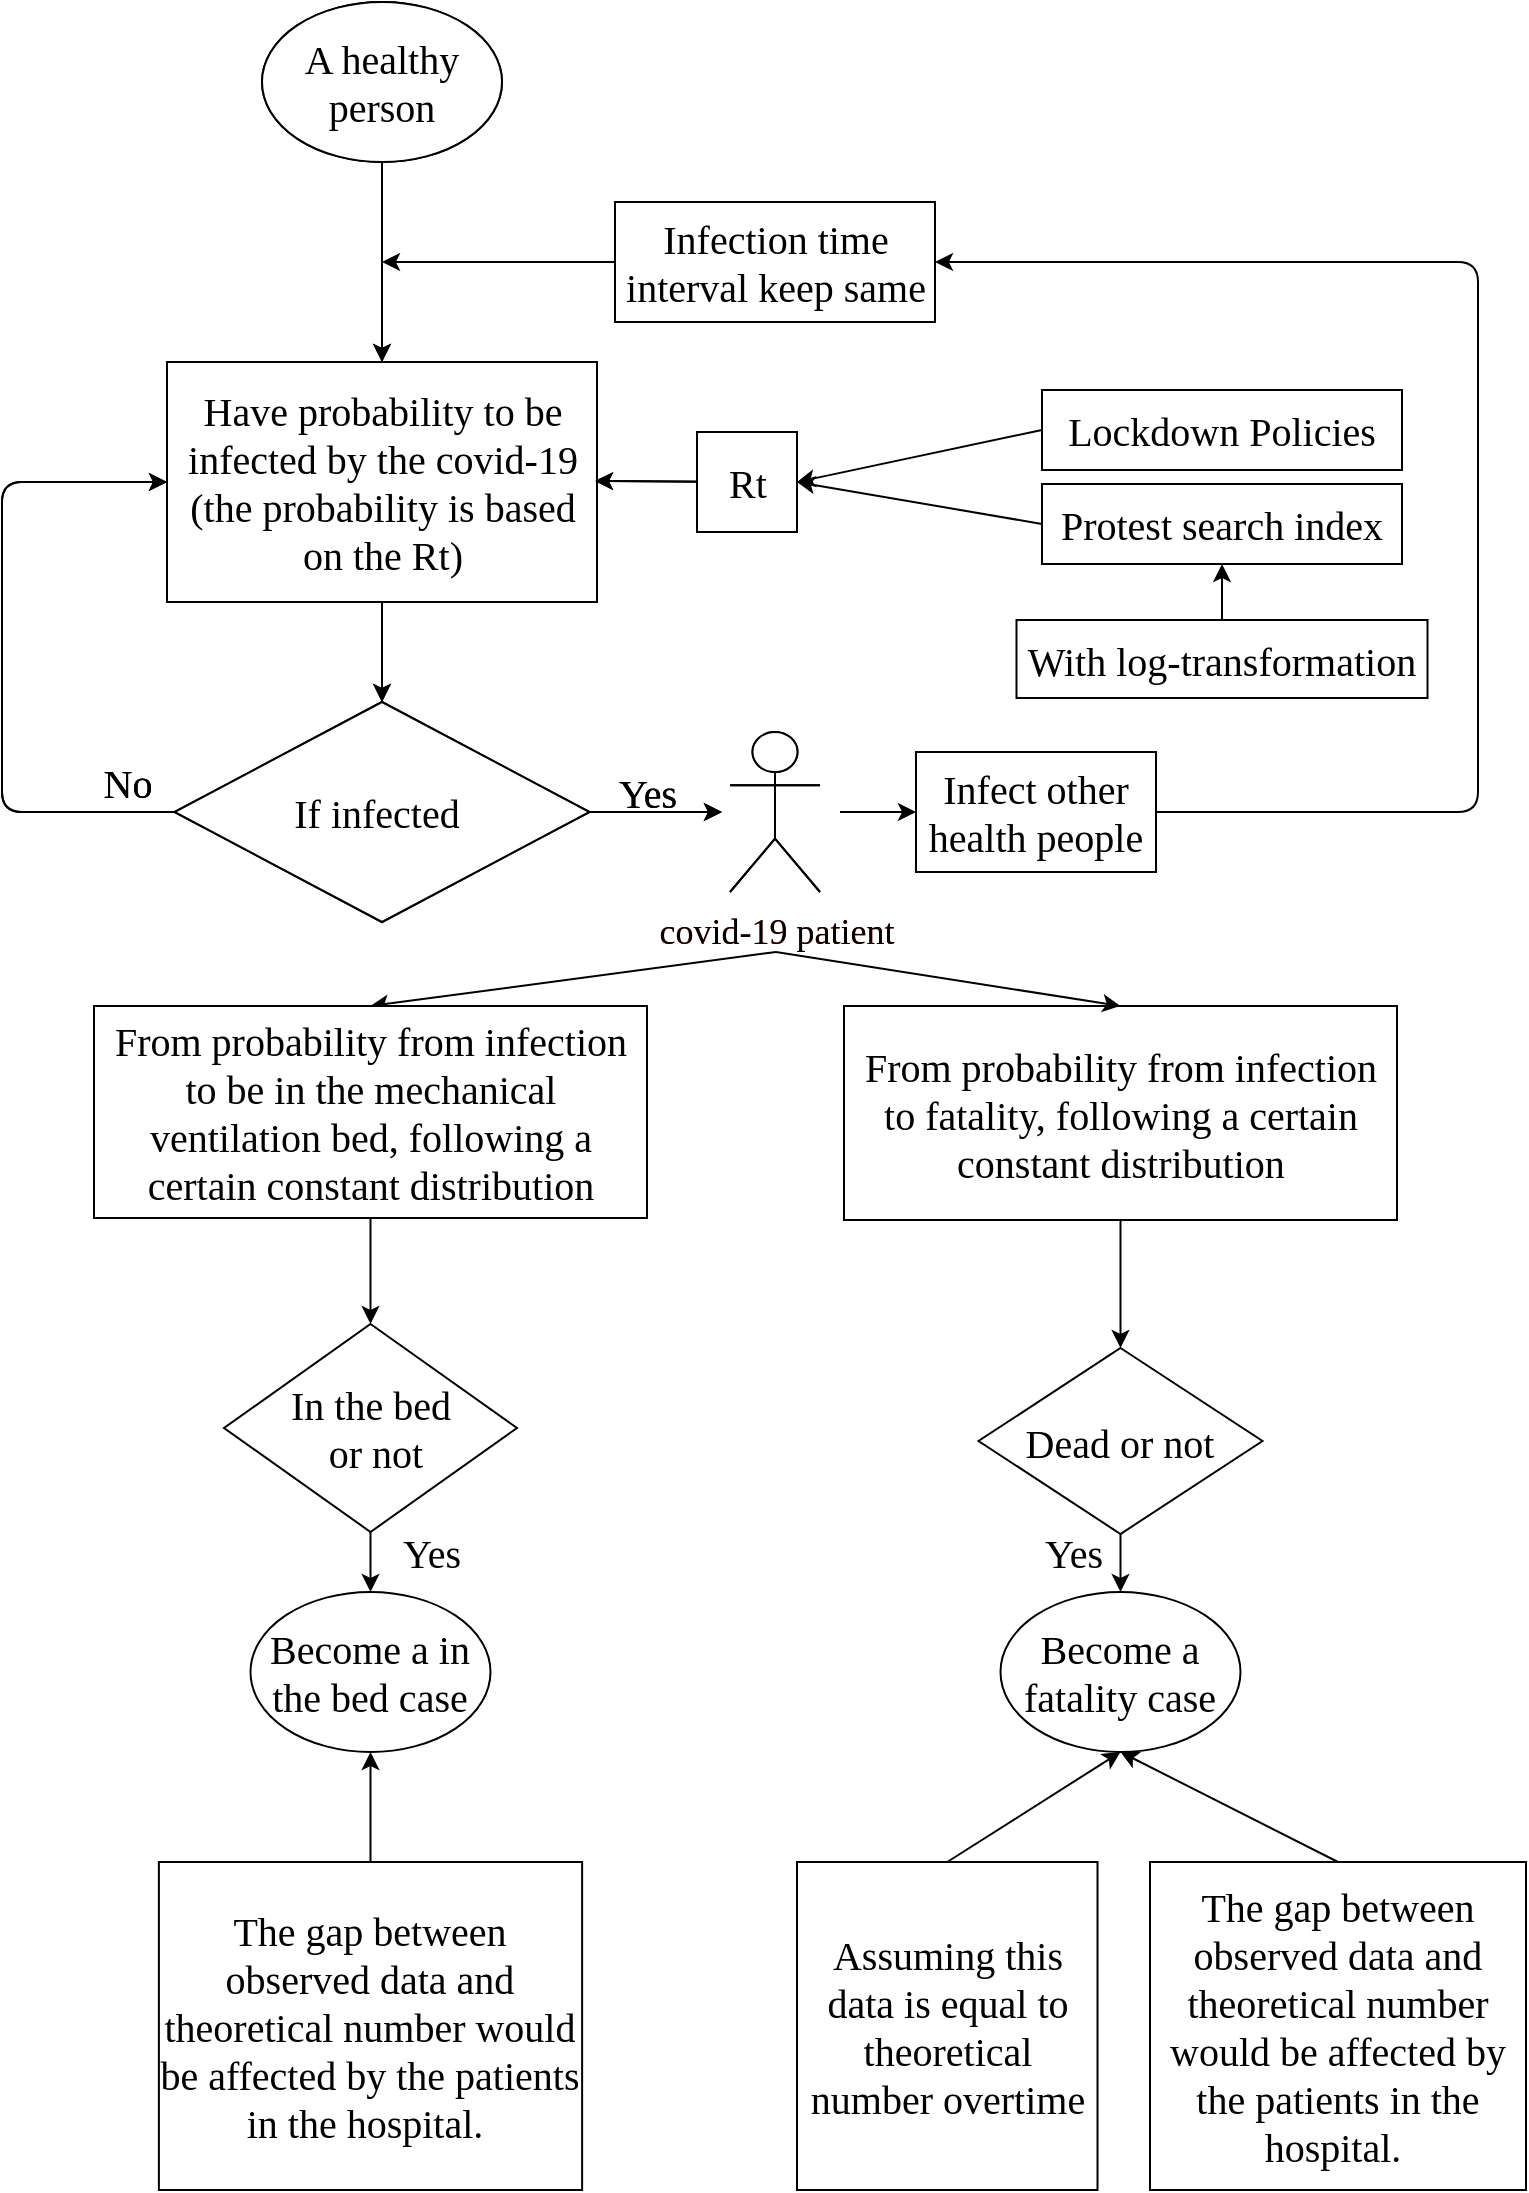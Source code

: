 <mxfile version="15.1.2" type="device"><diagram id="WK8WkHs2itecB8h_WmEK" name="Page-1"><mxGraphModel dx="1052" dy="624" grid="0" gridSize="10" guides="1" tooltips="1" connect="1" arrows="1" fold="1" page="1" pageScale="1" pageWidth="827" pageHeight="1169" math="0" shadow="0"><root><mxCell id="0"/><mxCell id="1" parent="0"/><mxCell id="1nM68o8UL4pwSs0PwC-a-1" value="&lt;font style=&quot;font-size: 20px&quot;&gt;A healthy person&lt;/font&gt;" style="ellipse;whiteSpace=wrap;html=1;fontFamily=Times New Roman;" parent="1" vertex="1"><mxGeometry x="180" y="30" width="120" height="80" as="geometry"/></mxCell><mxCell id="1nM68o8UL4pwSs0PwC-a-2" value="" style="endArrow=classic;html=1;fontFamily=Times New Roman;exitX=0.5;exitY=1;exitDx=0;exitDy=0;" parent="1" source="1nM68o8UL4pwSs0PwC-a-1" edge="1"><mxGeometry width="50" height="50" relative="1" as="geometry"><mxPoint x="215" y="200" as="sourcePoint"/><mxPoint x="240" y="210" as="targetPoint"/></mxGeometry></mxCell><mxCell id="1nM68o8UL4pwSs0PwC-a-4" value="Have probability to be infected by the covid-19&lt;br style=&quot;font-size: 20px&quot;&gt;(the probability is based on the Rt)" style="rounded=0;whiteSpace=wrap;html=1;fontFamily=Times New Roman;fontSize=20;" parent="1" vertex="1"><mxGeometry x="132.5" y="210" width="215" height="120" as="geometry"/></mxCell><mxCell id="1nM68o8UL4pwSs0PwC-a-5" value="" style="endArrow=classic;html=1;fontFamily=Times New Roman;fontSize=20;" parent="1" edge="1"><mxGeometry width="50" height="50" relative="1" as="geometry"><mxPoint x="420" y="270" as="sourcePoint"/><mxPoint x="346.5" y="269.5" as="targetPoint"/></mxGeometry></mxCell><mxCell id="1nM68o8UL4pwSs0PwC-a-14" value="&lt;font color=&quot;#000000&quot;&gt;If infected&lt;/font&gt;&amp;nbsp;" style="rhombus;whiteSpace=wrap;html=1;fontFamily=Times New Roman;fontSize=20;fontColor=#FF3333;" parent="1" vertex="1"><mxGeometry x="136.25" y="380" width="207.5" height="110" as="geometry"/></mxCell><mxCell id="1nM68o8UL4pwSs0PwC-a-15" value="" style="endArrow=classic;html=1;fontFamily=Times New Roman;fontSize=20;fontColor=#FF3333;exitX=0.5;exitY=1;exitDx=0;exitDy=0;entryX=0.5;entryY=0;entryDx=0;entryDy=0;" parent="1" source="1nM68o8UL4pwSs0PwC-a-4" target="1nM68o8UL4pwSs0PwC-a-14" edge="1"><mxGeometry width="50" height="50" relative="1" as="geometry"><mxPoint x="390" y="370" as="sourcePoint"/><mxPoint x="440" y="320" as="targetPoint"/></mxGeometry></mxCell><mxCell id="1nM68o8UL4pwSs0PwC-a-16" value="" style="endArrow=none;html=1;fontFamily=Times New Roman;fontSize=20;fontColor=#FF3333;entryX=0;entryY=0.5;entryDx=0;entryDy=0;exitX=0;exitY=0.5;exitDx=0;exitDy=0;" parent="1" source="1nM68o8UL4pwSs0PwC-a-4" target="1nM68o8UL4pwSs0PwC-a-14" edge="1"><mxGeometry width="50" height="50" relative="1" as="geometry"><mxPoint x="80" y="250" as="sourcePoint"/><mxPoint x="80" y="420" as="targetPoint"/><Array as="points"><mxPoint x="50" y="270"/><mxPoint x="50" y="435"/></Array></mxGeometry></mxCell><mxCell id="1nM68o8UL4pwSs0PwC-a-18" value="" style="endArrow=classic;html=1;fontFamily=Times New Roman;fontSize=20;fontColor=#FF3333;" parent="1" edge="1"><mxGeometry width="50" height="50" relative="1" as="geometry"><mxPoint x="70" y="270" as="sourcePoint"/><mxPoint x="132.5" y="270" as="targetPoint"/></mxGeometry></mxCell><mxCell id="1nM68o8UL4pwSs0PwC-a-19" value="&lt;font color=&quot;#000000&quot;&gt;No&lt;/font&gt;" style="text;html=1;strokeColor=none;fillColor=none;align=center;verticalAlign=middle;whiteSpace=wrap;rounded=0;fontFamily=Times New Roman;fontSize=20;fontColor=#FF3333;" parent="1" vertex="1"><mxGeometry x="92.5" y="410" width="40" height="20" as="geometry"/></mxCell><mxCell id="1nM68o8UL4pwSs0PwC-a-21" value="" style="endArrow=classic;html=1;fontFamily=Times New Roman;fontSize=20;fontColor=#FF3333;exitX=1;exitY=0.5;exitDx=0;exitDy=0;" parent="1" source="1nM68o8UL4pwSs0PwC-a-14" edge="1"><mxGeometry width="50" height="50" relative="1" as="geometry"><mxPoint x="390" y="490" as="sourcePoint"/><mxPoint x="410" y="435" as="targetPoint"/></mxGeometry></mxCell><mxCell id="1nM68o8UL4pwSs0PwC-a-22" value="&lt;font color=&quot;#000000&quot;&gt;Yes&lt;/font&gt;" style="text;html=1;strokeColor=none;fillColor=none;align=center;verticalAlign=middle;whiteSpace=wrap;rounded=0;fontFamily=Times New Roman;fontSize=20;fontColor=#FF3333;" parent="1" vertex="1"><mxGeometry x="347.5" y="410" width="50" height="30" as="geometry"/></mxCell><mxCell id="1nM68o8UL4pwSs0PwC-a-23" value="&lt;font style=&quot;font-size: 18px&quot;&gt;covid-19 patient&lt;/font&gt;" style="shape=umlActor;verticalLabelPosition=bottom;verticalAlign=top;html=1;outlineConnect=0;fontFamily=Times New Roman;fontSize=20;fontColor=#FF3333;" parent="1" vertex="1"><mxGeometry x="414" y="395" width="45" height="80" as="geometry"/></mxCell><mxCell id="1nM68o8UL4pwSs0PwC-a-25" value="&lt;font color=&quot;#000000&quot;&gt;Infect other health people&lt;/font&gt;" style="rounded=0;whiteSpace=wrap;html=1;fontFamily=Times New Roman;fontSize=20;fontColor=#FF3333;" parent="1" vertex="1"><mxGeometry x="507" y="405" width="120" height="60" as="geometry"/></mxCell><mxCell id="1nM68o8UL4pwSs0PwC-a-62" value="&lt;font style=&quot;font-size: 20px&quot;&gt;A healthy person&lt;/font&gt;" style="ellipse;whiteSpace=wrap;html=1;fontFamily=Times New Roman;" parent="1" vertex="1"><mxGeometry x="180" y="30" width="120" height="80" as="geometry"/></mxCell><mxCell id="1nM68o8UL4pwSs0PwC-a-63" value="" style="endArrow=classic;html=1;fontFamily=Times New Roman;exitX=0.5;exitY=1;exitDx=0;exitDy=0;" parent="1" source="1nM68o8UL4pwSs0PwC-a-62" edge="1"><mxGeometry width="50" height="50" relative="1" as="geometry"><mxPoint x="215" y="200" as="sourcePoint"/><mxPoint x="240" y="210" as="targetPoint"/></mxGeometry></mxCell><mxCell id="1nM68o8UL4pwSs0PwC-a-64" value="Have probability to be infected by the covid-19&lt;br style=&quot;font-size: 20px&quot;&gt;(the probability is based on the Rt)" style="rounded=0;whiteSpace=wrap;html=1;fontFamily=Times New Roman;fontSize=20;" parent="1" vertex="1"><mxGeometry x="132.5" y="210" width="215" height="120" as="geometry"/></mxCell><mxCell id="1nM68o8UL4pwSs0PwC-a-65" value="" style="endArrow=classic;html=1;fontFamily=Times New Roman;fontSize=20;" parent="1" edge="1"><mxGeometry width="50" height="50" relative="1" as="geometry"><mxPoint x="420" y="270" as="sourcePoint"/><mxPoint x="346.5" y="269.5" as="targetPoint"/></mxGeometry></mxCell><mxCell id="1nM68o8UL4pwSs0PwC-a-66" value="Rt" style="rounded=0;whiteSpace=wrap;html=1;fontFamily=Times New Roman;fontSize=20;" parent="1" vertex="1"><mxGeometry x="397.5" y="245" width="50" height="50" as="geometry"/></mxCell><mxCell id="1nM68o8UL4pwSs0PwC-a-67" value="" style="endArrow=classic;html=1;fontFamily=Times New Roman;fontSize=20;exitX=0;exitY=0.5;exitDx=0;exitDy=0;entryX=1;entryY=0.5;entryDx=0;entryDy=0;" parent="1" source="1nM68o8UL4pwSs0PwC-a-68" target="1nM68o8UL4pwSs0PwC-a-66" edge="1"><mxGeometry width="50" height="50" relative="1" as="geometry"><mxPoint x="520" y="270" as="sourcePoint"/><mxPoint x="470" y="270" as="targetPoint"/></mxGeometry></mxCell><mxCell id="1nM68o8UL4pwSs0PwC-a-68" value="Lockdown Policies" style="rounded=0;whiteSpace=wrap;html=1;fontFamily=Times New Roman;fontSize=20;" parent="1" vertex="1"><mxGeometry x="570" y="224" width="180" height="40" as="geometry"/></mxCell><mxCell id="1nM68o8UL4pwSs0PwC-a-73" value="&lt;font color=&quot;#000000&quot;&gt;If infected&lt;/font&gt;&amp;nbsp;" style="rhombus;whiteSpace=wrap;html=1;fontFamily=Times New Roman;fontSize=20;fontColor=#FF3333;" parent="1" vertex="1"><mxGeometry x="136.25" y="380" width="207.5" height="110" as="geometry"/></mxCell><mxCell id="1nM68o8UL4pwSs0PwC-a-74" value="" style="endArrow=classic;html=1;fontFamily=Times New Roman;fontSize=20;fontColor=#FF3333;exitX=0.5;exitY=1;exitDx=0;exitDy=0;entryX=0.5;entryY=0;entryDx=0;entryDy=0;" parent="1" source="1nM68o8UL4pwSs0PwC-a-64" target="1nM68o8UL4pwSs0PwC-a-73" edge="1"><mxGeometry width="50" height="50" relative="1" as="geometry"><mxPoint x="390" y="370" as="sourcePoint"/><mxPoint x="440" y="320" as="targetPoint"/></mxGeometry></mxCell><mxCell id="1nM68o8UL4pwSs0PwC-a-75" value="" style="endArrow=none;html=1;fontFamily=Times New Roman;fontSize=20;fontColor=#FF3333;entryX=0;entryY=0.5;entryDx=0;entryDy=0;exitX=0;exitY=0.5;exitDx=0;exitDy=0;" parent="1" source="1nM68o8UL4pwSs0PwC-a-64" target="1nM68o8UL4pwSs0PwC-a-73" edge="1"><mxGeometry width="50" height="50" relative="1" as="geometry"><mxPoint x="80" y="250" as="sourcePoint"/><mxPoint x="80" y="420" as="targetPoint"/><Array as="points"><mxPoint x="50" y="270"/><mxPoint x="50" y="435"/></Array></mxGeometry></mxCell><mxCell id="1nM68o8UL4pwSs0PwC-a-76" value="" style="endArrow=classic;html=1;fontFamily=Times New Roman;fontSize=20;fontColor=#FF3333;" parent="1" edge="1"><mxGeometry width="50" height="50" relative="1" as="geometry"><mxPoint x="70" y="270" as="sourcePoint"/><mxPoint x="132.5" y="270" as="targetPoint"/></mxGeometry></mxCell><mxCell id="1nM68o8UL4pwSs0PwC-a-77" value="&lt;font color=&quot;#000000&quot;&gt;No&lt;/font&gt;" style="text;html=1;strokeColor=none;fillColor=none;align=center;verticalAlign=middle;whiteSpace=wrap;rounded=0;fontFamily=Times New Roman;fontSize=20;fontColor=#FF3333;" parent="1" vertex="1"><mxGeometry x="92.5" y="410" width="40" height="20" as="geometry"/></mxCell><mxCell id="1nM68o8UL4pwSs0PwC-a-78" value="" style="endArrow=classic;html=1;fontFamily=Times New Roman;fontSize=20;fontColor=#FF3333;exitX=1;exitY=0.5;exitDx=0;exitDy=0;" parent="1" source="1nM68o8UL4pwSs0PwC-a-73" edge="1"><mxGeometry width="50" height="50" relative="1" as="geometry"><mxPoint x="390" y="490" as="sourcePoint"/><mxPoint x="410" y="435" as="targetPoint"/></mxGeometry></mxCell><mxCell id="1nM68o8UL4pwSs0PwC-a-79" value="&lt;font color=&quot;#000000&quot;&gt;Yes&lt;/font&gt;" style="text;html=1;strokeColor=none;fillColor=none;align=center;verticalAlign=middle;whiteSpace=wrap;rounded=0;fontFamily=Times New Roman;fontSize=20;fontColor=#FF3333;" parent="1" vertex="1"><mxGeometry x="347.5" y="410" width="50" height="30" as="geometry"/></mxCell><mxCell id="1nM68o8UL4pwSs0PwC-a-80" value="&lt;font style=&quot;font-size: 18px&quot; color=&quot;#000000&quot;&gt;covid-19 patient&lt;/font&gt;" style="shape=umlActor;verticalLabelPosition=bottom;verticalAlign=top;html=1;outlineConnect=0;fontFamily=Times New Roman;fontSize=20;fontColor=#FF3333;" parent="1" vertex="1"><mxGeometry x="414" y="395" width="45" height="80" as="geometry"/></mxCell><mxCell id="1nM68o8UL4pwSs0PwC-a-81" value="" style="endArrow=classic;html=1;fontFamily=Times New Roman;fontSize=20;fontColor=#FF3333;entryX=0;entryY=0.5;entryDx=0;entryDy=0;" parent="1" target="1nM68o8UL4pwSs0PwC-a-25" edge="1"><mxGeometry width="50" height="50" relative="1" as="geometry"><mxPoint x="469" y="435" as="sourcePoint"/><mxPoint x="560" y="434.5" as="targetPoint"/></mxGeometry></mxCell><mxCell id="1nM68o8UL4pwSs0PwC-a-84" value="" style="endArrow=classic;html=1;fontFamily=Times New Roman;fontSize=20;fontColor=#FF3333;exitX=0;exitY=0.5;exitDx=0;exitDy=0;" parent="1" source="1nM68o8UL4pwSs0PwC-a-85" edge="1"><mxGeometry width="50" height="50" relative="1" as="geometry"><mxPoint x="300" y="170" as="sourcePoint"/><mxPoint x="240" y="160" as="targetPoint"/></mxGeometry></mxCell><mxCell id="1nM68o8UL4pwSs0PwC-a-85" value="&lt;font color=&quot;#000000&quot;&gt;Infection time interval keep same&lt;/font&gt;" style="rounded=0;whiteSpace=wrap;html=1;fontFamily=Times New Roman;fontSize=20;fontColor=#FF3333;" parent="1" vertex="1"><mxGeometry x="356.5" y="130" width="160" height="60" as="geometry"/></mxCell><mxCell id="1nM68o8UL4pwSs0PwC-a-87" value="" style="endArrow=classic;html=1;fontFamily=Times New Roman;fontSize=20;fontColor=#FF3333;entryX=0.5;entryY=0;entryDx=0;entryDy=0;" parent="1" target="1nM68o8UL4pwSs0PwC-a-88" edge="1"><mxGeometry width="50" height="50" relative="1" as="geometry"><mxPoint x="437" y="505" as="sourcePoint"/><mxPoint x="436" y="560" as="targetPoint"/></mxGeometry></mxCell><mxCell id="1nM68o8UL4pwSs0PwC-a-88" value="&lt;font color=&quot;#000000&quot;&gt;From probability from infection to be in the mechanical ventilation bed, following a certain &lt;/font&gt;&lt;font color=&quot;#000000&quot;&gt;constant&lt;/font&gt;&lt;font color=&quot;#000000&quot;&gt;&amp;nbsp;distribution&lt;/font&gt;" style="rounded=0;whiteSpace=wrap;html=1;fontFamily=Times New Roman;fontSize=20;fontColor=#FF3333;" parent="1" vertex="1"><mxGeometry x="96" y="532" width="276.5" height="106" as="geometry"/></mxCell><mxCell id="1nM68o8UL4pwSs0PwC-a-89" value="" style="endArrow=classic;html=1;fontFamily=Times New Roman;fontSize=20;fontColor=#FF3333;exitX=0.5;exitY=1;exitDx=0;exitDy=0;entryX=0.5;entryY=0;entryDx=0;entryDy=0;" parent="1" source="1nM68o8UL4pwSs0PwC-a-88" target="1nM68o8UL4pwSs0PwC-a-90" edge="1"><mxGeometry width="50" height="50" relative="1" as="geometry"><mxPoint x="350" y="750" as="sourcePoint"/><mxPoint x="437" y="700" as="targetPoint"/></mxGeometry></mxCell><mxCell id="1nM68o8UL4pwSs0PwC-a-90" value="&lt;font color=&quot;#000000&quot;&gt;In the bed&lt;br&gt;&amp;nbsp;or not&lt;/font&gt;" style="rhombus;whiteSpace=wrap;html=1;fontFamily=Times New Roman;fontSize=20;fontColor=#FF3333;" parent="1" vertex="1"><mxGeometry x="161" y="691" width="146.5" height="104" as="geometry"/></mxCell><mxCell id="1nM68o8UL4pwSs0PwC-a-98" value="" style="endArrow=classic;html=1;fontFamily=Times New Roman;fontSize=20;fontColor=#FF3333;entryX=0.5;entryY=0;entryDx=0;entryDy=0;exitX=0.5;exitY=1;exitDx=0;exitDy=0;" parent="1" source="1nM68o8UL4pwSs0PwC-a-90" target="1nM68o8UL4pwSs0PwC-a-102" edge="1"><mxGeometry width="50" height="50" relative="1" as="geometry"><mxPoint x="451" y="814" as="sourcePoint"/><mxPoint x="437" y="830" as="targetPoint"/></mxGeometry></mxCell><mxCell id="1nM68o8UL4pwSs0PwC-a-99" value="&lt;font color=&quot;#000000&quot;&gt;Yes&lt;/font&gt;" style="text;html=1;strokeColor=none;fillColor=none;align=center;verticalAlign=middle;whiteSpace=wrap;rounded=0;fontFamily=Times New Roman;fontSize=20;fontColor=#FF3333;" parent="1" vertex="1"><mxGeometry x="245" y="795" width="40" height="20" as="geometry"/></mxCell><mxCell id="1nM68o8UL4pwSs0PwC-a-102" value="&lt;font color=&quot;#000000&quot;&gt;Become a in the bed case&lt;/font&gt;" style="ellipse;whiteSpace=wrap;html=1;fontFamily=Times New Roman;fontSize=20;fontColor=#FF3333;" parent="1" vertex="1"><mxGeometry x="174.25" y="825" width="120" height="80" as="geometry"/></mxCell><mxCell id="gD8Du3LJJqqNr5ReIzcA-1" value="" style="endArrow=classic;html=1;exitX=1;exitY=0.5;exitDx=0;exitDy=0;entryX=1;entryY=0.5;entryDx=0;entryDy=0;" parent="1" source="1nM68o8UL4pwSs0PwC-a-25" target="1nM68o8UL4pwSs0PwC-a-85" edge="1"><mxGeometry width="50" height="50" relative="1" as="geometry"><mxPoint x="386" y="438" as="sourcePoint"/><mxPoint x="436" y="388" as="targetPoint"/><Array as="points"><mxPoint x="788" y="435"/><mxPoint x="788" y="160"/></Array></mxGeometry></mxCell><mxCell id="BW7Jo2hTIXCB82ZOJoCb-1" value="" style="endArrow=classic;html=1;entryX=0.5;entryY=1;entryDx=0;entryDy=0;exitX=0.5;exitY=0;exitDx=0;exitDy=0;" parent="1" source="BW7Jo2hTIXCB82ZOJoCb-2" target="1nM68o8UL4pwSs0PwC-a-102" edge="1"><mxGeometry width="50" height="50" relative="1" as="geometry"><mxPoint x="270" y="806" as="sourcePoint"/><mxPoint x="437" y="689" as="targetPoint"/></mxGeometry></mxCell><mxCell id="BW7Jo2hTIXCB82ZOJoCb-2" value="&lt;span style=&quot;font-family: &amp;#34;times new roman&amp;#34; ; font-size: 20px&quot;&gt;The gap between observed data and theoretical number would be affected by the patients in the hospital.&amp;nbsp;&lt;/span&gt;" style="rounded=0;whiteSpace=wrap;html=1;" parent="1" vertex="1"><mxGeometry x="128.44" y="960" width="211.62" height="164" as="geometry"/></mxCell><mxCell id="Do6TYFkHssL7YpXYHl7W-1" value="Protest search index" style="rounded=0;whiteSpace=wrap;html=1;fontFamily=Times New Roman;fontSize=20;" parent="1" vertex="1"><mxGeometry x="570" y="271" width="180" height="40" as="geometry"/></mxCell><mxCell id="Do6TYFkHssL7YpXYHl7W-2" value="" style="endArrow=classic;html=1;fontFamily=Times New Roman;fontSize=20;exitX=0;exitY=0.5;exitDx=0;exitDy=0;entryX=1;entryY=0.5;entryDx=0;entryDy=0;" parent="1" source="Do6TYFkHssL7YpXYHl7W-1" target="1nM68o8UL4pwSs0PwC-a-66" edge="1"><mxGeometry width="50" height="50" relative="1" as="geometry"><mxPoint x="495" y="235" as="sourcePoint"/><mxPoint x="447" y="269" as="targetPoint"/></mxGeometry></mxCell><mxCell id="Do6TYFkHssL7YpXYHl7W-3" value="" style="endArrow=classic;html=1;entryX=0.5;entryY=1;entryDx=0;entryDy=0;exitX=0.5;exitY=0;exitDx=0;exitDy=0;" parent="1" source="Do6TYFkHssL7YpXYHl7W-4" target="Do6TYFkHssL7YpXYHl7W-1" edge="1"><mxGeometry width="50" height="50" relative="1" as="geometry"><mxPoint x="575" y="344" as="sourcePoint"/><mxPoint x="437" y="483" as="targetPoint"/></mxGeometry></mxCell><mxCell id="Do6TYFkHssL7YpXYHl7W-4" value="&lt;font style=&quot;font-size: 20px&quot; face=&quot;Times New Roman&quot;&gt;With log-transformation&lt;/font&gt;" style="rounded=0;whiteSpace=wrap;html=1;" parent="1" vertex="1"><mxGeometry x="557.25" y="339" width="205.5" height="39" as="geometry"/></mxCell><mxCell id="KSULP-rvLIalRvVuC52t-3" value="&lt;font color=&quot;#000000&quot;&gt;From probability from infection to fatality, following a certain constant&amp;nbsp;distribution&lt;/font&gt;" style="rounded=0;whiteSpace=wrap;html=1;fontFamily=Times New Roman;fontSize=20;fontColor=#FF3333;" parent="1" vertex="1"><mxGeometry x="471" y="532" width="276.5" height="107" as="geometry"/></mxCell><mxCell id="KSULP-rvLIalRvVuC52t-4" value="&lt;font color=&quot;#000000&quot;&gt;Dead or not&lt;/font&gt;" style="rhombus;whiteSpace=wrap;html=1;fontFamily=Times New Roman;fontSize=20;fontColor=#FF3333;" parent="1" vertex="1"><mxGeometry x="538.25" y="703" width="142" height="93" as="geometry"/></mxCell><mxCell id="KSULP-rvLIalRvVuC52t-5" value="&lt;font color=&quot;#000000&quot;&gt;Become a fatality case&lt;/font&gt;" style="ellipse;whiteSpace=wrap;html=1;fontFamily=Times New Roman;fontSize=20;fontColor=#FF3333;" parent="1" vertex="1"><mxGeometry x="549.25" y="825" width="120" height="80" as="geometry"/></mxCell><mxCell id="KSULP-rvLIalRvVuC52t-6" value="&lt;font face=&quot;Times New Roman&quot; style=&quot;font-size: 20px&quot;&gt;Assuming this data is equal to theoretical number overtime&lt;/font&gt;" style="rounded=0;whiteSpace=wrap;html=1;" parent="1" vertex="1"><mxGeometry x="447.5" y="960" width="150.25" height="164" as="geometry"/></mxCell><mxCell id="KSULP-rvLIalRvVuC52t-7" value="" style="endArrow=classic;html=1;fontFamily=Times New Roman;fontSize=20;fontColor=#FF3333;entryX=0.5;entryY=0;entryDx=0;entryDy=0;" parent="1" target="KSULP-rvLIalRvVuC52t-3" edge="1"><mxGeometry width="50" height="50" relative="1" as="geometry"><mxPoint x="437" y="505" as="sourcePoint"/><mxPoint x="244.25" y="542" as="targetPoint"/></mxGeometry></mxCell><mxCell id="KSULP-rvLIalRvVuC52t-8" value="" style="endArrow=classic;html=1;fontFamily=Times New Roman;fontSize=20;fontColor=#FF3333;exitX=0.5;exitY=1;exitDx=0;exitDy=0;entryX=0.5;entryY=0;entryDx=0;entryDy=0;" parent="1" source="KSULP-rvLIalRvVuC52t-3" target="KSULP-rvLIalRvVuC52t-4" edge="1"><mxGeometry width="50" height="50" relative="1" as="geometry"><mxPoint x="244.25" y="648" as="sourcePoint"/><mxPoint x="244.25" y="701" as="targetPoint"/></mxGeometry></mxCell><mxCell id="KSULP-rvLIalRvVuC52t-9" value="&lt;font color=&quot;#000000&quot;&gt;Yes&lt;/font&gt;" style="text;html=1;strokeColor=none;fillColor=none;align=center;verticalAlign=middle;whiteSpace=wrap;rounded=0;fontFamily=Times New Roman;fontSize=20;fontColor=#FF3333;" parent="1" vertex="1"><mxGeometry x="566" y="795" width="40" height="20" as="geometry"/></mxCell><mxCell id="KSULP-rvLIalRvVuC52t-11" value="" style="endArrow=classic;html=1;exitX=0.5;exitY=1;exitDx=0;exitDy=0;entryX=0.5;entryY=0;entryDx=0;entryDy=0;" parent="1" source="KSULP-rvLIalRvVuC52t-4" target="KSULP-rvLIalRvVuC52t-5" edge="1"><mxGeometry width="50" height="50" relative="1" as="geometry"><mxPoint x="402" y="830" as="sourcePoint"/><mxPoint x="452" y="780" as="targetPoint"/></mxGeometry></mxCell><mxCell id="KSULP-rvLIalRvVuC52t-12" value="" style="endArrow=classic;html=1;entryX=0.5;entryY=1;entryDx=0;entryDy=0;exitX=0.5;exitY=0;exitDx=0;exitDy=0;" parent="1" source="KSULP-rvLIalRvVuC52t-6" target="KSULP-rvLIalRvVuC52t-5" edge="1"><mxGeometry width="50" height="50" relative="1" as="geometry"><mxPoint x="489" y="911" as="sourcePoint"/><mxPoint x="539" y="861" as="targetPoint"/></mxGeometry></mxCell><mxCell id="V6h7uwUMpYZfNM3dA9wk-3" value="&lt;font style=&quot;font-size: 20px&quot; face=&quot;Times New Roman&quot;&gt;The gap between observed data and theoretical number would be affected by the patients in the hospital.&amp;nbsp;&lt;/font&gt;" style="rounded=0;whiteSpace=wrap;html=1;" parent="1" vertex="1"><mxGeometry x="624" y="960" width="188" height="164" as="geometry"/></mxCell><mxCell id="V6h7uwUMpYZfNM3dA9wk-4" value="" style="endArrow=classic;html=1;exitX=0.5;exitY=0;exitDx=0;exitDy=0;entryX=0.5;entryY=1;entryDx=0;entryDy=0;" parent="1" source="V6h7uwUMpYZfNM3dA9wk-3" target="KSULP-rvLIalRvVuC52t-5" edge="1"><mxGeometry width="50" height="50" relative="1" as="geometry"><mxPoint x="477.125" y="944" as="sourcePoint"/><mxPoint x="572" y="878" as="targetPoint"/></mxGeometry></mxCell></root></mxGraphModel></diagram></mxfile>